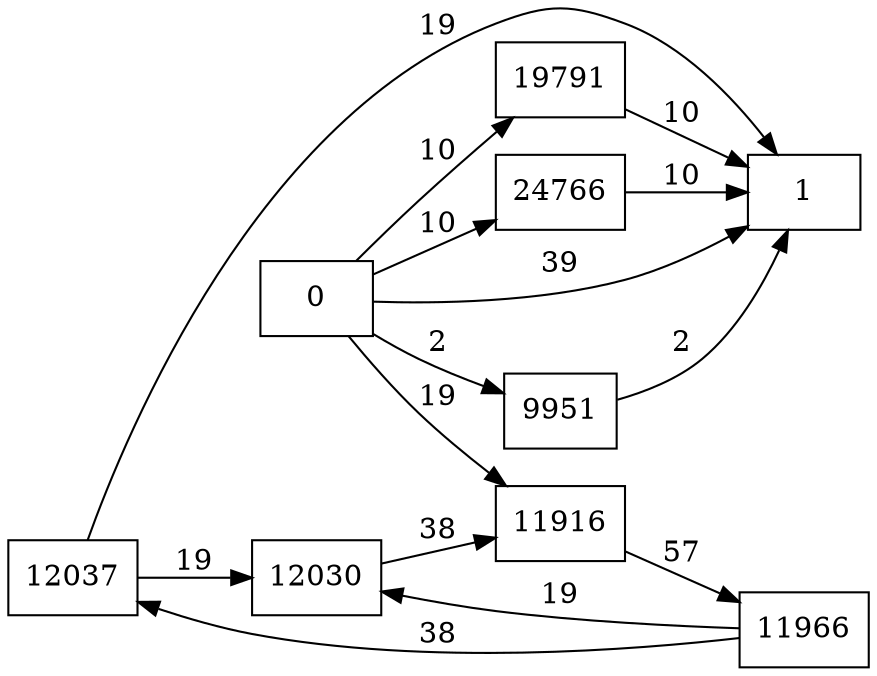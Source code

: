 digraph {
	graph [rankdir=LR]
	node [shape=rectangle]
	9951 -> 1 [label=2]
	11916 -> 11966 [label=57]
	11966 -> 12030 [label=19]
	11966 -> 12037 [label=38]
	12030 -> 11916 [label=38]
	12037 -> 12030 [label=19]
	12037 -> 1 [label=19]
	19791 -> 1 [label=10]
	24766 -> 1 [label=10]
	0 -> 1 [label=39]
	0 -> 9951 [label=2]
	0 -> 11916 [label=19]
	0 -> 19791 [label=10]
	0 -> 24766 [label=10]
}
